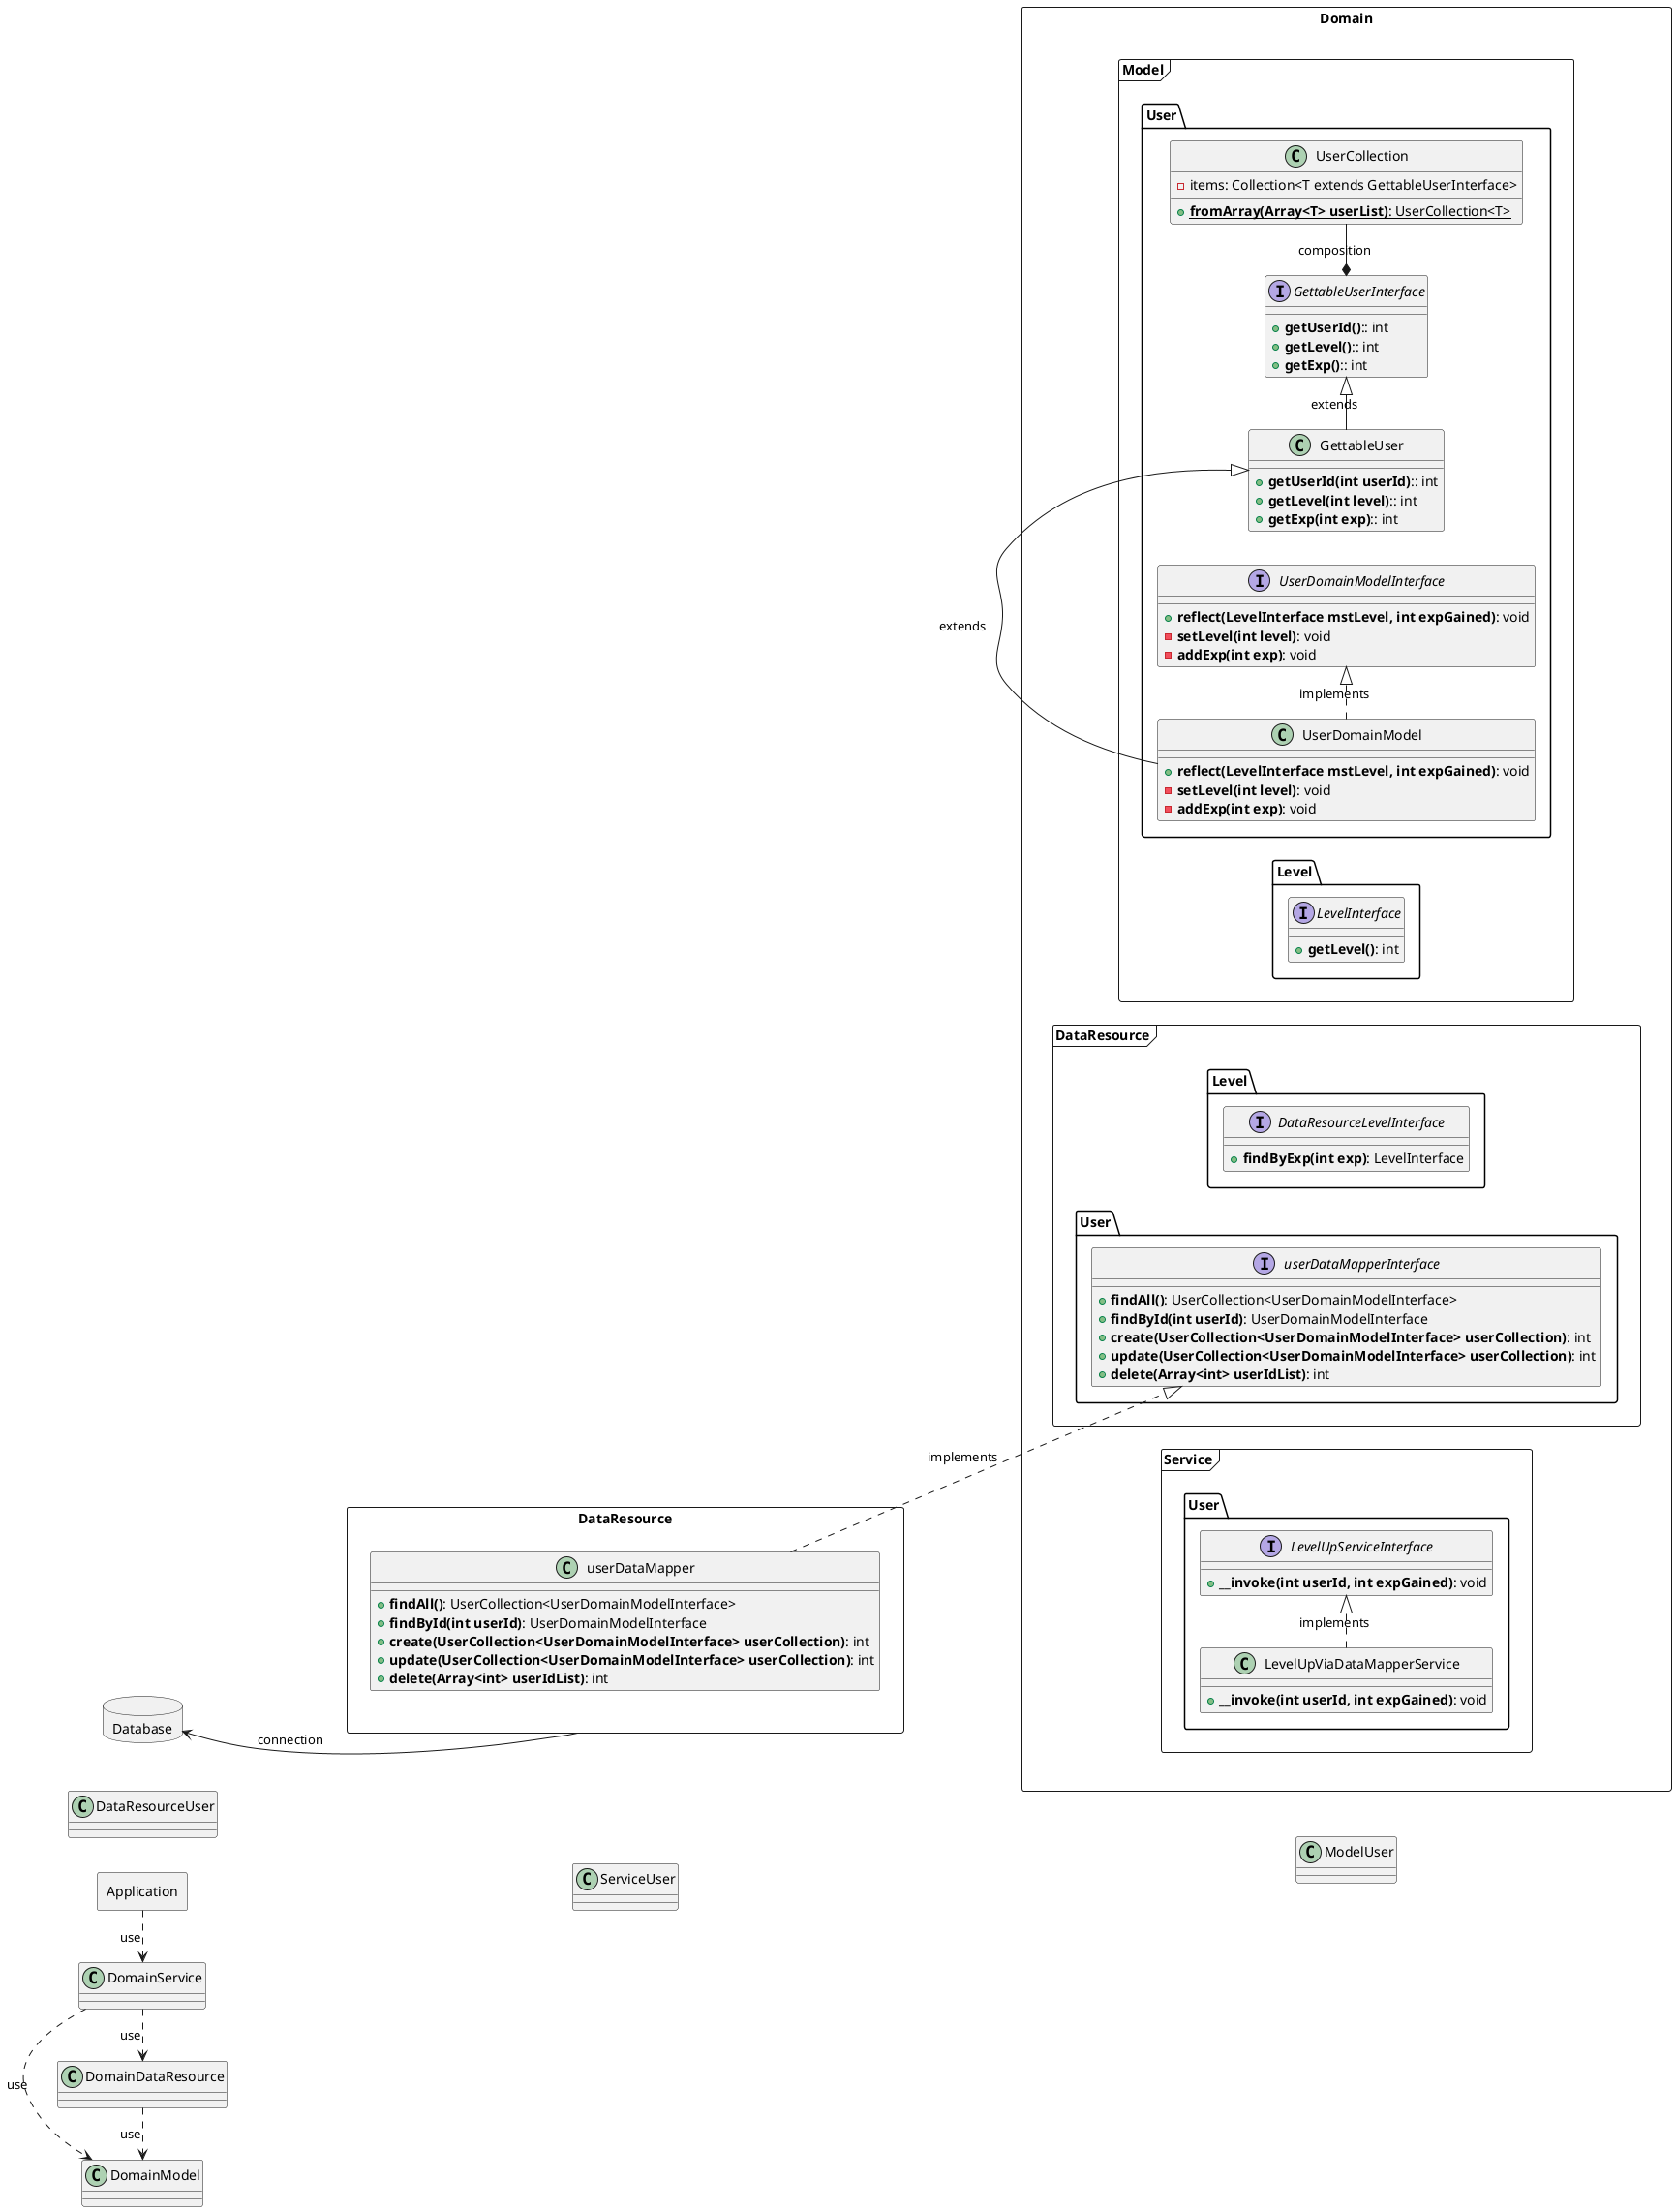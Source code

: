 @startuml
'https://plantuml.com/class-diagram

left to right direction

Application --[hidden]down> ServiceUser
Domain --[hidden]up> DataResource
DataResource --[hidden]up> Database

ServiceUser --[hidden]down> ModelUser
ServiceUser --[hidden]up> DataResourceUser
ModelUser --[hidden]up> DataResourceUser

Application .> DomainService: use
DomainService .> DomainDataResource: use
DomainService .> DomainModel: use
DomainDataResource .> DomainModel: use

package Application <<Rectangle>> {
}

package Domain <<Rectangle>> {
    package Model as DomainModel <<Frame>> {
        package User as ModelUser <<Folder>> {
            class UserCollection {
                - items: Collection<T extends GettableUserInterface>
                + {static} **fromArray(Array<T> userList)**: UserCollection<T>
            }

            interface GettableUserInterface {
                + **getUserId()**:: int
                + **getLevel()**:: int
                + **getExp()**:: int
            }

            class GettableUser {
                + **getUserId(int userId)**:: int
                + **getLevel(int level)**:: int
                + **getExp(int exp)**:: int
            }

            interface UserDomainModelInterface {
                + **reflect(LevelInterface mstLevel, int expGained)**: void
                - **setLevel(int level)**: void
                - **addExp(int exp)**: void
            }

            class UserDomainModel {
                + **reflect(LevelInterface mstLevel, int expGained)**: void
                - **setLevel(int level)**: void
                - **addExp(int exp)**: void
            }
        }

        package Level as ModelLevel <<Folder>> {
            interface LevelInterface {
                + **getLevel()**: int
            }
        }
    }

    package DataResource as DomainDataResource <<Frame>> {
        package Level as DataResourceLevel <<Folder>> {
            interface DataResourceLevelInterface {
                + **findByExp(int exp)**: LevelInterface
            }
        }
        package User as DataResourceUser <<Folder>> {
            interface userDataMapperInterface {
                + **findAll()**: UserCollection<UserDomainModelInterface>
                + **findById(int userId)**: UserDomainModelInterface
                + **create(UserCollection<UserDomainModelInterface> userCollection)**: int
                + **update(UserCollection<UserDomainModelInterface> userCollection)**: int
                + **delete(Array<int> userIdList)**: int
            }
        }
    }

    package Service as DomainService <<Frame>> {
        package User as ServiceUser <<Folder>> {
            interface LevelUpServiceInterface {
                + **__invoke(int userId, int expGained)**: void
            }

            class LevelUpViaDataMapperService {
                + **__invoke(int userId, int expGained)**: void
            }
        }
    }
}

package DataResource <<Rectangle>> {
    class userDataMapper {
        + **findAll()**: UserCollection<UserDomainModelInterface>
        + **findById(int userId)**: UserDomainModelInterface
        + **create(UserCollection<UserDomainModelInterface> userCollection)**: int
        + **update(UserCollection<UserDomainModelInterface> userCollection)**: int
        + **delete(Array<int> userIdList)**: int
    }
}

LevelUpViaDataMapperService .|> LevelUpServiceInterface: implements

GettableUserInterface *- UserCollection: composition

GettableUser -|> GettableUserInterface: extends
UserDomainModel .|> UserDomainModelInterface: implements
UserDomainModel -|> GettableUser: extends

userDataMapper .|> userDataMapperInterface : implements

package Database <<Database>> {
}

DataResource -down-> Database: connection

@enduml
